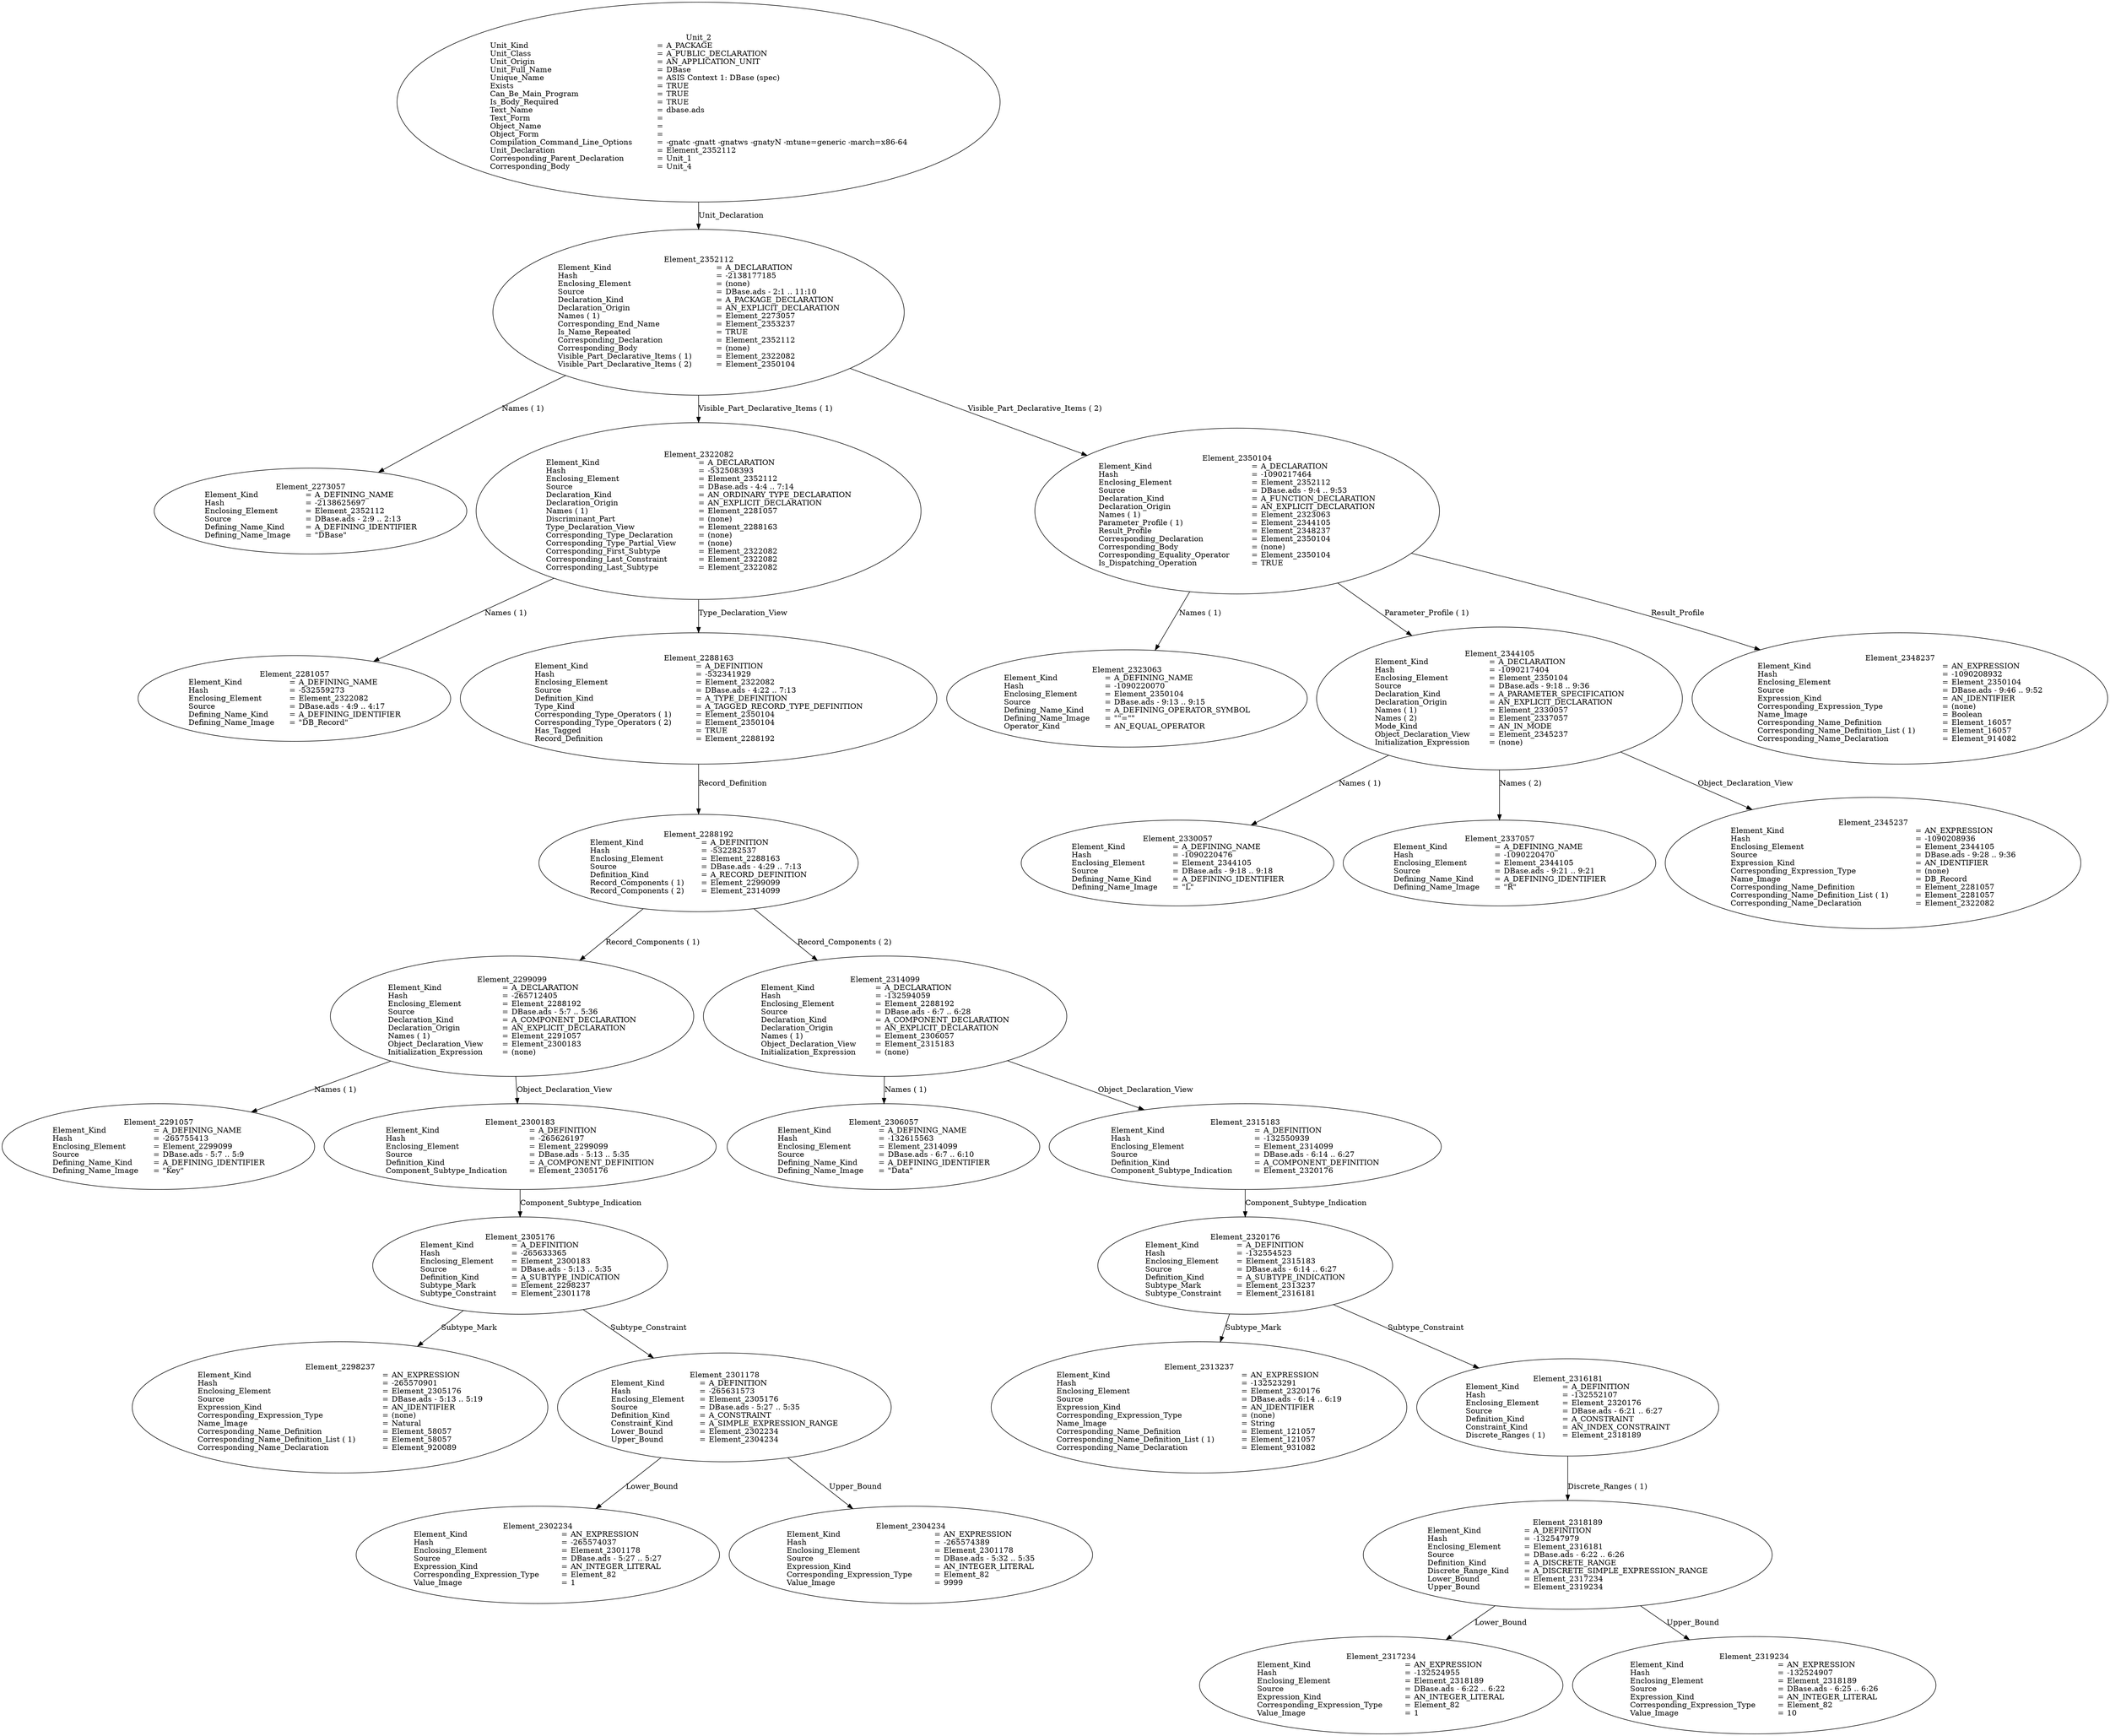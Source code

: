 digraph "dbase.adt" {
  Unit_2 -> Element_2352112
      [ label=Unit_Declaration ];
  Unit_2
      [ label=<<TABLE BORDER="0" CELLBORDER="0" CELLSPACING="0" CELLPADDING="0"> 
          <TR><TD COLSPAN="3">Unit_2</TD></TR>
          <TR><TD ALIGN="LEFT">Unit_Kind   </TD><TD> = </TD><TD ALIGN="LEFT">A_PACKAGE</TD></TR>
          <TR><TD ALIGN="LEFT">Unit_Class   </TD><TD> = </TD><TD ALIGN="LEFT">A_PUBLIC_DECLARATION</TD></TR>
          <TR><TD ALIGN="LEFT">Unit_Origin   </TD><TD> = </TD><TD ALIGN="LEFT">AN_APPLICATION_UNIT</TD></TR>
          <TR><TD ALIGN="LEFT">Unit_Full_Name    </TD><TD> = </TD><TD ALIGN="LEFT">DBase</TD></TR>
          <TR><TD ALIGN="LEFT">Unique_Name   </TD><TD> = </TD><TD ALIGN="LEFT">ASIS Context 1: DBase (spec)</TD></TR>
          <TR><TD ALIGN="LEFT">Exists  </TD><TD> = </TD><TD ALIGN="LEFT">TRUE</TD></TR>
          <TR><TD ALIGN="LEFT">Can_Be_Main_Program     </TD><TD> = </TD><TD ALIGN="LEFT">TRUE</TD></TR>
          <TR><TD ALIGN="LEFT">Is_Body_Required     </TD><TD> = </TD><TD ALIGN="LEFT">TRUE</TD></TR>
          <TR><TD ALIGN="LEFT">Text_Name   </TD><TD> = </TD><TD ALIGN="LEFT">dbase.ads</TD></TR>
          <TR><TD ALIGN="LEFT">Text_Form   </TD><TD> = </TD><TD ALIGN="LEFT"></TD></TR>
          <TR><TD ALIGN="LEFT">Object_Name   </TD><TD> = </TD><TD ALIGN="LEFT"></TD></TR>
          <TR><TD ALIGN="LEFT">Object_Form   </TD><TD> = </TD><TD ALIGN="LEFT"></TD></TR>
          <TR><TD ALIGN="LEFT">Compilation_Command_Line_Options         </TD><TD> = </TD><TD ALIGN="LEFT">-gnatc -gnatt -gnatws -gnatyN -mtune=generic -march=x86-64</TD></TR>
          <TR><TD ALIGN="LEFT">Unit_Declaration     </TD><TD> = </TD><TD ALIGN="LEFT">Element_2352112</TD></TR>
          <TR><TD ALIGN="LEFT">Corresponding_Parent_Declaration         </TD><TD> = </TD><TD ALIGN="LEFT">Unit_1</TD></TR>
          <TR><TD ALIGN="LEFT">Corresponding_Body     </TD><TD> = </TD><TD ALIGN="LEFT">Unit_4</TD></TR>
          </TABLE>> ];
  Element_2352112 -> Element_2273057
      [ label="Names ( 1)" ];
  Element_2352112 -> Element_2322082
      [ label="Visible_Part_Declarative_Items ( 1)" ];
  Element_2352112 -> Element_2350104
      [ label="Visible_Part_Declarative_Items ( 2)" ];
  Element_2352112
      [ label=<<TABLE BORDER="0" CELLBORDER="0" CELLSPACING="0" CELLPADDING="0"> 
          <TR><TD COLSPAN="3">Element_2352112</TD></TR>
          <TR><TD ALIGN="LEFT">Element_Kind    </TD><TD> = </TD><TD ALIGN="LEFT">A_DECLARATION</TD></TR>
          <TR><TD ALIGN="LEFT">Hash  </TD><TD> = </TD><TD ALIGN="LEFT">-2138177185</TD></TR>
          <TR><TD ALIGN="LEFT">Enclosing_Element     </TD><TD> = </TD><TD ALIGN="LEFT">(none)</TD></TR>
          <TR><TD ALIGN="LEFT">Source  </TD><TD> = </TD><TD ALIGN="LEFT">DBase.ads - 2:1 .. 11:10</TD></TR>
          <TR><TD ALIGN="LEFT">Declaration_Kind     </TD><TD> = </TD><TD ALIGN="LEFT">A_PACKAGE_DECLARATION</TD></TR>
          <TR><TD ALIGN="LEFT">Declaration_Origin     </TD><TD> = </TD><TD ALIGN="LEFT">AN_EXPLICIT_DECLARATION</TD></TR>
          <TR><TD ALIGN="LEFT">Names ( 1)   </TD><TD> = </TD><TD ALIGN="LEFT">Element_2273057</TD></TR>
          <TR><TD ALIGN="LEFT">Corresponding_End_Name      </TD><TD> = </TD><TD ALIGN="LEFT">Element_2353237</TD></TR>
          <TR><TD ALIGN="LEFT">Is_Name_Repeated     </TD><TD> = </TD><TD ALIGN="LEFT">TRUE</TD></TR>
          <TR><TD ALIGN="LEFT">Corresponding_Declaration       </TD><TD> = </TD><TD ALIGN="LEFT">Element_2352112</TD></TR>
          <TR><TD ALIGN="LEFT">Corresponding_Body     </TD><TD> = </TD><TD ALIGN="LEFT">(none)</TD></TR>
          <TR><TD ALIGN="LEFT">Visible_Part_Declarative_Items ( 1)         </TD><TD> = </TD><TD ALIGN="LEFT">Element_2322082</TD></TR>
          <TR><TD ALIGN="LEFT">Visible_Part_Declarative_Items ( 2)         </TD><TD> = </TD><TD ALIGN="LEFT">Element_2350104</TD></TR>
          </TABLE>> ];
  Element_2273057
      [ label=<<TABLE BORDER="0" CELLBORDER="0" CELLSPACING="0" CELLPADDING="0"> 
          <TR><TD COLSPAN="3">Element_2273057</TD></TR>
          <TR><TD ALIGN="LEFT">Element_Kind    </TD><TD> = </TD><TD ALIGN="LEFT">A_DEFINING_NAME</TD></TR>
          <TR><TD ALIGN="LEFT">Hash  </TD><TD> = </TD><TD ALIGN="LEFT">-2138625697</TD></TR>
          <TR><TD ALIGN="LEFT">Enclosing_Element     </TD><TD> = </TD><TD ALIGN="LEFT">Element_2352112</TD></TR>
          <TR><TD ALIGN="LEFT">Source  </TD><TD> = </TD><TD ALIGN="LEFT">DBase.ads - 2:9 .. 2:13</TD></TR>
          <TR><TD ALIGN="LEFT">Defining_Name_Kind     </TD><TD> = </TD><TD ALIGN="LEFT">A_DEFINING_IDENTIFIER</TD></TR>
          <TR><TD ALIGN="LEFT">Defining_Name_Image     </TD><TD> = </TD><TD ALIGN="LEFT">"DBase"</TD></TR>
          </TABLE>> ];
  Element_2322082 -> Element_2281057
      [ label="Names ( 1)" ];
  Element_2322082 -> Element_2288163
      [ label=Type_Declaration_View ];
  Element_2322082
      [ label=<<TABLE BORDER="0" CELLBORDER="0" CELLSPACING="0" CELLPADDING="0"> 
          <TR><TD COLSPAN="3">Element_2322082</TD></TR>
          <TR><TD ALIGN="LEFT">Element_Kind    </TD><TD> = </TD><TD ALIGN="LEFT">A_DECLARATION</TD></TR>
          <TR><TD ALIGN="LEFT">Hash  </TD><TD> = </TD><TD ALIGN="LEFT">-532508393</TD></TR>
          <TR><TD ALIGN="LEFT">Enclosing_Element     </TD><TD> = </TD><TD ALIGN="LEFT">Element_2352112</TD></TR>
          <TR><TD ALIGN="LEFT">Source  </TD><TD> = </TD><TD ALIGN="LEFT">DBase.ads - 4:4 .. 7:14</TD></TR>
          <TR><TD ALIGN="LEFT">Declaration_Kind     </TD><TD> = </TD><TD ALIGN="LEFT">AN_ORDINARY_TYPE_DECLARATION</TD></TR>
          <TR><TD ALIGN="LEFT">Declaration_Origin     </TD><TD> = </TD><TD ALIGN="LEFT">AN_EXPLICIT_DECLARATION</TD></TR>
          <TR><TD ALIGN="LEFT">Names ( 1)   </TD><TD> = </TD><TD ALIGN="LEFT">Element_2281057</TD></TR>
          <TR><TD ALIGN="LEFT">Discriminant_Part     </TD><TD> = </TD><TD ALIGN="LEFT">(none)</TD></TR>
          <TR><TD ALIGN="LEFT">Type_Declaration_View      </TD><TD> = </TD><TD ALIGN="LEFT">Element_2288163</TD></TR>
          <TR><TD ALIGN="LEFT">Corresponding_Type_Declaration        </TD><TD> = </TD><TD ALIGN="LEFT">(none)</TD></TR>
          <TR><TD ALIGN="LEFT">Corresponding_Type_Partial_View        </TD><TD> = </TD><TD ALIGN="LEFT">(none)</TD></TR>
          <TR><TD ALIGN="LEFT">Corresponding_First_Subtype       </TD><TD> = </TD><TD ALIGN="LEFT">Element_2322082</TD></TR>
          <TR><TD ALIGN="LEFT">Corresponding_Last_Constraint        </TD><TD> = </TD><TD ALIGN="LEFT">Element_2322082</TD></TR>
          <TR><TD ALIGN="LEFT">Corresponding_Last_Subtype       </TD><TD> = </TD><TD ALIGN="LEFT">Element_2322082</TD></TR>
          </TABLE>> ];
  Element_2281057
      [ label=<<TABLE BORDER="0" CELLBORDER="0" CELLSPACING="0" CELLPADDING="0"> 
          <TR><TD COLSPAN="3">Element_2281057</TD></TR>
          <TR><TD ALIGN="LEFT">Element_Kind    </TD><TD> = </TD><TD ALIGN="LEFT">A_DEFINING_NAME</TD></TR>
          <TR><TD ALIGN="LEFT">Hash  </TD><TD> = </TD><TD ALIGN="LEFT">-532559273</TD></TR>
          <TR><TD ALIGN="LEFT">Enclosing_Element     </TD><TD> = </TD><TD ALIGN="LEFT">Element_2322082</TD></TR>
          <TR><TD ALIGN="LEFT">Source  </TD><TD> = </TD><TD ALIGN="LEFT">DBase.ads - 4:9 .. 4:17</TD></TR>
          <TR><TD ALIGN="LEFT">Defining_Name_Kind     </TD><TD> = </TD><TD ALIGN="LEFT">A_DEFINING_IDENTIFIER</TD></TR>
          <TR><TD ALIGN="LEFT">Defining_Name_Image     </TD><TD> = </TD><TD ALIGN="LEFT">"DB_Record"</TD></TR>
          </TABLE>> ];
  Element_2288163 -> Element_2288192
      [ label=Record_Definition ];
  Element_2288163
      [ label=<<TABLE BORDER="0" CELLBORDER="0" CELLSPACING="0" CELLPADDING="0"> 
          <TR><TD COLSPAN="3">Element_2288163</TD></TR>
          <TR><TD ALIGN="LEFT">Element_Kind    </TD><TD> = </TD><TD ALIGN="LEFT">A_DEFINITION</TD></TR>
          <TR><TD ALIGN="LEFT">Hash  </TD><TD> = </TD><TD ALIGN="LEFT">-532341929</TD></TR>
          <TR><TD ALIGN="LEFT">Enclosing_Element     </TD><TD> = </TD><TD ALIGN="LEFT">Element_2322082</TD></TR>
          <TR><TD ALIGN="LEFT">Source  </TD><TD> = </TD><TD ALIGN="LEFT">DBase.ads - 4:22 .. 7:13</TD></TR>
          <TR><TD ALIGN="LEFT">Definition_Kind    </TD><TD> = </TD><TD ALIGN="LEFT">A_TYPE_DEFINITION</TD></TR>
          <TR><TD ALIGN="LEFT">Type_Kind   </TD><TD> = </TD><TD ALIGN="LEFT">A_TAGGED_RECORD_TYPE_DEFINITION</TD></TR>
          <TR><TD ALIGN="LEFT">Corresponding_Type_Operators ( 1)         </TD><TD> = </TD><TD ALIGN="LEFT">Element_2350104</TD></TR>
          <TR><TD ALIGN="LEFT">Corresponding_Type_Operators ( 2)         </TD><TD> = </TD><TD ALIGN="LEFT">Element_2350104</TD></TR>
          <TR><TD ALIGN="LEFT">Has_Tagged   </TD><TD> = </TD><TD ALIGN="LEFT">TRUE</TD></TR>
          <TR><TD ALIGN="LEFT">Record_Definition     </TD><TD> = </TD><TD ALIGN="LEFT">Element_2288192</TD></TR>
          </TABLE>> ];
  Element_2288192 -> Element_2299099
      [ label="Record_Components ( 1)" ];
  Element_2288192 -> Element_2314099
      [ label="Record_Components ( 2)" ];
  Element_2288192
      [ label=<<TABLE BORDER="0" CELLBORDER="0" CELLSPACING="0" CELLPADDING="0"> 
          <TR><TD COLSPAN="3">Element_2288192</TD></TR>
          <TR><TD ALIGN="LEFT">Element_Kind    </TD><TD> = </TD><TD ALIGN="LEFT">A_DEFINITION</TD></TR>
          <TR><TD ALIGN="LEFT">Hash  </TD><TD> = </TD><TD ALIGN="LEFT">-532282537</TD></TR>
          <TR><TD ALIGN="LEFT">Enclosing_Element     </TD><TD> = </TD><TD ALIGN="LEFT">Element_2288163</TD></TR>
          <TR><TD ALIGN="LEFT">Source  </TD><TD> = </TD><TD ALIGN="LEFT">DBase.ads - 4:29 .. 7:13</TD></TR>
          <TR><TD ALIGN="LEFT">Definition_Kind    </TD><TD> = </TD><TD ALIGN="LEFT">A_RECORD_DEFINITION</TD></TR>
          <TR><TD ALIGN="LEFT">Record_Components ( 1)      </TD><TD> = </TD><TD ALIGN="LEFT">Element_2299099</TD></TR>
          <TR><TD ALIGN="LEFT">Record_Components ( 2)      </TD><TD> = </TD><TD ALIGN="LEFT">Element_2314099</TD></TR>
          </TABLE>> ];
  Element_2299099 -> Element_2291057
      [ label="Names ( 1)" ];
  Element_2299099 -> Element_2300183
      [ label=Object_Declaration_View ];
  Element_2299099
      [ label=<<TABLE BORDER="0" CELLBORDER="0" CELLSPACING="0" CELLPADDING="0"> 
          <TR><TD COLSPAN="3">Element_2299099</TD></TR>
          <TR><TD ALIGN="LEFT">Element_Kind    </TD><TD> = </TD><TD ALIGN="LEFT">A_DECLARATION</TD></TR>
          <TR><TD ALIGN="LEFT">Hash  </TD><TD> = </TD><TD ALIGN="LEFT">-265712405</TD></TR>
          <TR><TD ALIGN="LEFT">Enclosing_Element     </TD><TD> = </TD><TD ALIGN="LEFT">Element_2288192</TD></TR>
          <TR><TD ALIGN="LEFT">Source  </TD><TD> = </TD><TD ALIGN="LEFT">DBase.ads - 5:7 .. 5:36</TD></TR>
          <TR><TD ALIGN="LEFT">Declaration_Kind     </TD><TD> = </TD><TD ALIGN="LEFT">A_COMPONENT_DECLARATION</TD></TR>
          <TR><TD ALIGN="LEFT">Declaration_Origin     </TD><TD> = </TD><TD ALIGN="LEFT">AN_EXPLICIT_DECLARATION</TD></TR>
          <TR><TD ALIGN="LEFT">Names ( 1)   </TD><TD> = </TD><TD ALIGN="LEFT">Element_2291057</TD></TR>
          <TR><TD ALIGN="LEFT">Object_Declaration_View      </TD><TD> = </TD><TD ALIGN="LEFT">Element_2300183</TD></TR>
          <TR><TD ALIGN="LEFT">Initialization_Expression       </TD><TD> = </TD><TD ALIGN="LEFT">(none)</TD></TR>
          </TABLE>> ];
  Element_2291057
      [ label=<<TABLE BORDER="0" CELLBORDER="0" CELLSPACING="0" CELLPADDING="0"> 
          <TR><TD COLSPAN="3">Element_2291057</TD></TR>
          <TR><TD ALIGN="LEFT">Element_Kind    </TD><TD> = </TD><TD ALIGN="LEFT">A_DEFINING_NAME</TD></TR>
          <TR><TD ALIGN="LEFT">Hash  </TD><TD> = </TD><TD ALIGN="LEFT">-265755413</TD></TR>
          <TR><TD ALIGN="LEFT">Enclosing_Element     </TD><TD> = </TD><TD ALIGN="LEFT">Element_2299099</TD></TR>
          <TR><TD ALIGN="LEFT">Source  </TD><TD> = </TD><TD ALIGN="LEFT">DBase.ads - 5:7 .. 5:9</TD></TR>
          <TR><TD ALIGN="LEFT">Defining_Name_Kind     </TD><TD> = </TD><TD ALIGN="LEFT">A_DEFINING_IDENTIFIER</TD></TR>
          <TR><TD ALIGN="LEFT">Defining_Name_Image     </TD><TD> = </TD><TD ALIGN="LEFT">"Key"</TD></TR>
          </TABLE>> ];
  Element_2300183 -> Element_2305176
      [ label=Component_Subtype_Indication ];
  Element_2300183
      [ label=<<TABLE BORDER="0" CELLBORDER="0" CELLSPACING="0" CELLPADDING="0"> 
          <TR><TD COLSPAN="3">Element_2300183</TD></TR>
          <TR><TD ALIGN="LEFT">Element_Kind    </TD><TD> = </TD><TD ALIGN="LEFT">A_DEFINITION</TD></TR>
          <TR><TD ALIGN="LEFT">Hash  </TD><TD> = </TD><TD ALIGN="LEFT">-265626197</TD></TR>
          <TR><TD ALIGN="LEFT">Enclosing_Element     </TD><TD> = </TD><TD ALIGN="LEFT">Element_2299099</TD></TR>
          <TR><TD ALIGN="LEFT">Source  </TD><TD> = </TD><TD ALIGN="LEFT">DBase.ads - 5:13 .. 5:35</TD></TR>
          <TR><TD ALIGN="LEFT">Definition_Kind    </TD><TD> = </TD><TD ALIGN="LEFT">A_COMPONENT_DEFINITION</TD></TR>
          <TR><TD ALIGN="LEFT">Component_Subtype_Indication        </TD><TD> = </TD><TD ALIGN="LEFT">Element_2305176</TD></TR>
          </TABLE>> ];
  Element_2305176 -> Element_2298237
      [ label=Subtype_Mark ];
  Element_2305176 -> Element_2301178
      [ label=Subtype_Constraint ];
  Element_2305176
      [ label=<<TABLE BORDER="0" CELLBORDER="0" CELLSPACING="0" CELLPADDING="0"> 
          <TR><TD COLSPAN="3">Element_2305176</TD></TR>
          <TR><TD ALIGN="LEFT">Element_Kind    </TD><TD> = </TD><TD ALIGN="LEFT">A_DEFINITION</TD></TR>
          <TR><TD ALIGN="LEFT">Hash  </TD><TD> = </TD><TD ALIGN="LEFT">-265633365</TD></TR>
          <TR><TD ALIGN="LEFT">Enclosing_Element     </TD><TD> = </TD><TD ALIGN="LEFT">Element_2300183</TD></TR>
          <TR><TD ALIGN="LEFT">Source  </TD><TD> = </TD><TD ALIGN="LEFT">DBase.ads - 5:13 .. 5:35</TD></TR>
          <TR><TD ALIGN="LEFT">Definition_Kind    </TD><TD> = </TD><TD ALIGN="LEFT">A_SUBTYPE_INDICATION</TD></TR>
          <TR><TD ALIGN="LEFT">Subtype_Mark    </TD><TD> = </TD><TD ALIGN="LEFT">Element_2298237</TD></TR>
          <TR><TD ALIGN="LEFT">Subtype_Constraint     </TD><TD> = </TD><TD ALIGN="LEFT">Element_2301178</TD></TR>
          </TABLE>> ];
  Element_2298237
      [ label=<<TABLE BORDER="0" CELLBORDER="0" CELLSPACING="0" CELLPADDING="0"> 
          <TR><TD COLSPAN="3">Element_2298237</TD></TR>
          <TR><TD ALIGN="LEFT">Element_Kind    </TD><TD> = </TD><TD ALIGN="LEFT">AN_EXPRESSION</TD></TR>
          <TR><TD ALIGN="LEFT">Hash  </TD><TD> = </TD><TD ALIGN="LEFT">-265570901</TD></TR>
          <TR><TD ALIGN="LEFT">Enclosing_Element     </TD><TD> = </TD><TD ALIGN="LEFT">Element_2305176</TD></TR>
          <TR><TD ALIGN="LEFT">Source  </TD><TD> = </TD><TD ALIGN="LEFT">DBase.ads - 5:13 .. 5:19</TD></TR>
          <TR><TD ALIGN="LEFT">Expression_Kind    </TD><TD> = </TD><TD ALIGN="LEFT">AN_IDENTIFIER</TD></TR>
          <TR><TD ALIGN="LEFT">Corresponding_Expression_Type        </TD><TD> = </TD><TD ALIGN="LEFT">(none)</TD></TR>
          <TR><TD ALIGN="LEFT">Name_Image   </TD><TD> = </TD><TD ALIGN="LEFT">Natural</TD></TR>
          <TR><TD ALIGN="LEFT">Corresponding_Name_Definition        </TD><TD> = </TD><TD ALIGN="LEFT">Element_58057</TD></TR>
          <TR><TD ALIGN="LEFT">Corresponding_Name_Definition_List ( 1)          </TD><TD> = </TD><TD ALIGN="LEFT">Element_58057</TD></TR>
          <TR><TD ALIGN="LEFT">Corresponding_Name_Declaration        </TD><TD> = </TD><TD ALIGN="LEFT">Element_920089</TD></TR>
          </TABLE>> ];
  Element_2301178 -> Element_2302234
      [ label=Lower_Bound ];
  Element_2301178 -> Element_2304234
      [ label=Upper_Bound ];
  Element_2301178
      [ label=<<TABLE BORDER="0" CELLBORDER="0" CELLSPACING="0" CELLPADDING="0"> 
          <TR><TD COLSPAN="3">Element_2301178</TD></TR>
          <TR><TD ALIGN="LEFT">Element_Kind    </TD><TD> = </TD><TD ALIGN="LEFT">A_DEFINITION</TD></TR>
          <TR><TD ALIGN="LEFT">Hash  </TD><TD> = </TD><TD ALIGN="LEFT">-265631573</TD></TR>
          <TR><TD ALIGN="LEFT">Enclosing_Element     </TD><TD> = </TD><TD ALIGN="LEFT">Element_2305176</TD></TR>
          <TR><TD ALIGN="LEFT">Source  </TD><TD> = </TD><TD ALIGN="LEFT">DBase.ads - 5:27 .. 5:35</TD></TR>
          <TR><TD ALIGN="LEFT">Definition_Kind    </TD><TD> = </TD><TD ALIGN="LEFT">A_CONSTRAINT</TD></TR>
          <TR><TD ALIGN="LEFT">Constraint_Kind    </TD><TD> = </TD><TD ALIGN="LEFT">A_SIMPLE_EXPRESSION_RANGE</TD></TR>
          <TR><TD ALIGN="LEFT">Lower_Bound   </TD><TD> = </TD><TD ALIGN="LEFT">Element_2302234</TD></TR>
          <TR><TD ALIGN="LEFT">Upper_Bound   </TD><TD> = </TD><TD ALIGN="LEFT">Element_2304234</TD></TR>
          </TABLE>> ];
  Element_2302234
      [ label=<<TABLE BORDER="0" CELLBORDER="0" CELLSPACING="0" CELLPADDING="0"> 
          <TR><TD COLSPAN="3">Element_2302234</TD></TR>
          <TR><TD ALIGN="LEFT">Element_Kind    </TD><TD> = </TD><TD ALIGN="LEFT">AN_EXPRESSION</TD></TR>
          <TR><TD ALIGN="LEFT">Hash  </TD><TD> = </TD><TD ALIGN="LEFT">-265574037</TD></TR>
          <TR><TD ALIGN="LEFT">Enclosing_Element     </TD><TD> = </TD><TD ALIGN="LEFT">Element_2301178</TD></TR>
          <TR><TD ALIGN="LEFT">Source  </TD><TD> = </TD><TD ALIGN="LEFT">DBase.ads - 5:27 .. 5:27</TD></TR>
          <TR><TD ALIGN="LEFT">Expression_Kind    </TD><TD> = </TD><TD ALIGN="LEFT">AN_INTEGER_LITERAL</TD></TR>
          <TR><TD ALIGN="LEFT">Corresponding_Expression_Type        </TD><TD> = </TD><TD ALIGN="LEFT">Element_82</TD></TR>
          <TR><TD ALIGN="LEFT">Value_Image   </TD><TD> = </TD><TD ALIGN="LEFT">1</TD></TR>
          </TABLE>> ];
  Element_2304234
      [ label=<<TABLE BORDER="0" CELLBORDER="0" CELLSPACING="0" CELLPADDING="0"> 
          <TR><TD COLSPAN="3">Element_2304234</TD></TR>
          <TR><TD ALIGN="LEFT">Element_Kind    </TD><TD> = </TD><TD ALIGN="LEFT">AN_EXPRESSION</TD></TR>
          <TR><TD ALIGN="LEFT">Hash  </TD><TD> = </TD><TD ALIGN="LEFT">-265574389</TD></TR>
          <TR><TD ALIGN="LEFT">Enclosing_Element     </TD><TD> = </TD><TD ALIGN="LEFT">Element_2301178</TD></TR>
          <TR><TD ALIGN="LEFT">Source  </TD><TD> = </TD><TD ALIGN="LEFT">DBase.ads - 5:32 .. 5:35</TD></TR>
          <TR><TD ALIGN="LEFT">Expression_Kind    </TD><TD> = </TD><TD ALIGN="LEFT">AN_INTEGER_LITERAL</TD></TR>
          <TR><TD ALIGN="LEFT">Corresponding_Expression_Type        </TD><TD> = </TD><TD ALIGN="LEFT">Element_82</TD></TR>
          <TR><TD ALIGN="LEFT">Value_Image   </TD><TD> = </TD><TD ALIGN="LEFT">9999</TD></TR>
          </TABLE>> ];
  Element_2314099 -> Element_2306057
      [ label="Names ( 1)" ];
  Element_2314099 -> Element_2315183
      [ label=Object_Declaration_View ];
  Element_2314099
      [ label=<<TABLE BORDER="0" CELLBORDER="0" CELLSPACING="0" CELLPADDING="0"> 
          <TR><TD COLSPAN="3">Element_2314099</TD></TR>
          <TR><TD ALIGN="LEFT">Element_Kind    </TD><TD> = </TD><TD ALIGN="LEFT">A_DECLARATION</TD></TR>
          <TR><TD ALIGN="LEFT">Hash  </TD><TD> = </TD><TD ALIGN="LEFT">-132594059</TD></TR>
          <TR><TD ALIGN="LEFT">Enclosing_Element     </TD><TD> = </TD><TD ALIGN="LEFT">Element_2288192</TD></TR>
          <TR><TD ALIGN="LEFT">Source  </TD><TD> = </TD><TD ALIGN="LEFT">DBase.ads - 6:7 .. 6:28</TD></TR>
          <TR><TD ALIGN="LEFT">Declaration_Kind     </TD><TD> = </TD><TD ALIGN="LEFT">A_COMPONENT_DECLARATION</TD></TR>
          <TR><TD ALIGN="LEFT">Declaration_Origin     </TD><TD> = </TD><TD ALIGN="LEFT">AN_EXPLICIT_DECLARATION</TD></TR>
          <TR><TD ALIGN="LEFT">Names ( 1)   </TD><TD> = </TD><TD ALIGN="LEFT">Element_2306057</TD></TR>
          <TR><TD ALIGN="LEFT">Object_Declaration_View      </TD><TD> = </TD><TD ALIGN="LEFT">Element_2315183</TD></TR>
          <TR><TD ALIGN="LEFT">Initialization_Expression       </TD><TD> = </TD><TD ALIGN="LEFT">(none)</TD></TR>
          </TABLE>> ];
  Element_2306057
      [ label=<<TABLE BORDER="0" CELLBORDER="0" CELLSPACING="0" CELLPADDING="0"> 
          <TR><TD COLSPAN="3">Element_2306057</TD></TR>
          <TR><TD ALIGN="LEFT">Element_Kind    </TD><TD> = </TD><TD ALIGN="LEFT">A_DEFINING_NAME</TD></TR>
          <TR><TD ALIGN="LEFT">Hash  </TD><TD> = </TD><TD ALIGN="LEFT">-132615563</TD></TR>
          <TR><TD ALIGN="LEFT">Enclosing_Element     </TD><TD> = </TD><TD ALIGN="LEFT">Element_2314099</TD></TR>
          <TR><TD ALIGN="LEFT">Source  </TD><TD> = </TD><TD ALIGN="LEFT">DBase.ads - 6:7 .. 6:10</TD></TR>
          <TR><TD ALIGN="LEFT">Defining_Name_Kind     </TD><TD> = </TD><TD ALIGN="LEFT">A_DEFINING_IDENTIFIER</TD></TR>
          <TR><TD ALIGN="LEFT">Defining_Name_Image     </TD><TD> = </TD><TD ALIGN="LEFT">"Data"</TD></TR>
          </TABLE>> ];
  Element_2315183 -> Element_2320176
      [ label=Component_Subtype_Indication ];
  Element_2315183
      [ label=<<TABLE BORDER="0" CELLBORDER="0" CELLSPACING="0" CELLPADDING="0"> 
          <TR><TD COLSPAN="3">Element_2315183</TD></TR>
          <TR><TD ALIGN="LEFT">Element_Kind    </TD><TD> = </TD><TD ALIGN="LEFT">A_DEFINITION</TD></TR>
          <TR><TD ALIGN="LEFT">Hash  </TD><TD> = </TD><TD ALIGN="LEFT">-132550939</TD></TR>
          <TR><TD ALIGN="LEFT">Enclosing_Element     </TD><TD> = </TD><TD ALIGN="LEFT">Element_2314099</TD></TR>
          <TR><TD ALIGN="LEFT">Source  </TD><TD> = </TD><TD ALIGN="LEFT">DBase.ads - 6:14 .. 6:27</TD></TR>
          <TR><TD ALIGN="LEFT">Definition_Kind    </TD><TD> = </TD><TD ALIGN="LEFT">A_COMPONENT_DEFINITION</TD></TR>
          <TR><TD ALIGN="LEFT">Component_Subtype_Indication        </TD><TD> = </TD><TD ALIGN="LEFT">Element_2320176</TD></TR>
          </TABLE>> ];
  Element_2320176 -> Element_2313237
      [ label=Subtype_Mark ];
  Element_2320176 -> Element_2316181
      [ label=Subtype_Constraint ];
  Element_2320176
      [ label=<<TABLE BORDER="0" CELLBORDER="0" CELLSPACING="0" CELLPADDING="0"> 
          <TR><TD COLSPAN="3">Element_2320176</TD></TR>
          <TR><TD ALIGN="LEFT">Element_Kind    </TD><TD> = </TD><TD ALIGN="LEFT">A_DEFINITION</TD></TR>
          <TR><TD ALIGN="LEFT">Hash  </TD><TD> = </TD><TD ALIGN="LEFT">-132554523</TD></TR>
          <TR><TD ALIGN="LEFT">Enclosing_Element     </TD><TD> = </TD><TD ALIGN="LEFT">Element_2315183</TD></TR>
          <TR><TD ALIGN="LEFT">Source  </TD><TD> = </TD><TD ALIGN="LEFT">DBase.ads - 6:14 .. 6:27</TD></TR>
          <TR><TD ALIGN="LEFT">Definition_Kind    </TD><TD> = </TD><TD ALIGN="LEFT">A_SUBTYPE_INDICATION</TD></TR>
          <TR><TD ALIGN="LEFT">Subtype_Mark    </TD><TD> = </TD><TD ALIGN="LEFT">Element_2313237</TD></TR>
          <TR><TD ALIGN="LEFT">Subtype_Constraint     </TD><TD> = </TD><TD ALIGN="LEFT">Element_2316181</TD></TR>
          </TABLE>> ];
  Element_2313237
      [ label=<<TABLE BORDER="0" CELLBORDER="0" CELLSPACING="0" CELLPADDING="0"> 
          <TR><TD COLSPAN="3">Element_2313237</TD></TR>
          <TR><TD ALIGN="LEFT">Element_Kind    </TD><TD> = </TD><TD ALIGN="LEFT">AN_EXPRESSION</TD></TR>
          <TR><TD ALIGN="LEFT">Hash  </TD><TD> = </TD><TD ALIGN="LEFT">-132523291</TD></TR>
          <TR><TD ALIGN="LEFT">Enclosing_Element     </TD><TD> = </TD><TD ALIGN="LEFT">Element_2320176</TD></TR>
          <TR><TD ALIGN="LEFT">Source  </TD><TD> = </TD><TD ALIGN="LEFT">DBase.ads - 6:14 .. 6:19</TD></TR>
          <TR><TD ALIGN="LEFT">Expression_Kind    </TD><TD> = </TD><TD ALIGN="LEFT">AN_IDENTIFIER</TD></TR>
          <TR><TD ALIGN="LEFT">Corresponding_Expression_Type        </TD><TD> = </TD><TD ALIGN="LEFT">(none)</TD></TR>
          <TR><TD ALIGN="LEFT">Name_Image   </TD><TD> = </TD><TD ALIGN="LEFT">String</TD></TR>
          <TR><TD ALIGN="LEFT">Corresponding_Name_Definition        </TD><TD> = </TD><TD ALIGN="LEFT">Element_121057</TD></TR>
          <TR><TD ALIGN="LEFT">Corresponding_Name_Definition_List ( 1)          </TD><TD> = </TD><TD ALIGN="LEFT">Element_121057</TD></TR>
          <TR><TD ALIGN="LEFT">Corresponding_Name_Declaration        </TD><TD> = </TD><TD ALIGN="LEFT">Element_931082</TD></TR>
          </TABLE>> ];
  Element_2316181 -> Element_2318189
      [ label="Discrete_Ranges ( 1)" ];
  Element_2316181
      [ label=<<TABLE BORDER="0" CELLBORDER="0" CELLSPACING="0" CELLPADDING="0"> 
          <TR><TD COLSPAN="3">Element_2316181</TD></TR>
          <TR><TD ALIGN="LEFT">Element_Kind    </TD><TD> = </TD><TD ALIGN="LEFT">A_DEFINITION</TD></TR>
          <TR><TD ALIGN="LEFT">Hash  </TD><TD> = </TD><TD ALIGN="LEFT">-132552107</TD></TR>
          <TR><TD ALIGN="LEFT">Enclosing_Element     </TD><TD> = </TD><TD ALIGN="LEFT">Element_2320176</TD></TR>
          <TR><TD ALIGN="LEFT">Source  </TD><TD> = </TD><TD ALIGN="LEFT">DBase.ads - 6:21 .. 6:27</TD></TR>
          <TR><TD ALIGN="LEFT">Definition_Kind    </TD><TD> = </TD><TD ALIGN="LEFT">A_CONSTRAINT</TD></TR>
          <TR><TD ALIGN="LEFT">Constraint_Kind    </TD><TD> = </TD><TD ALIGN="LEFT">AN_INDEX_CONSTRAINT</TD></TR>
          <TR><TD ALIGN="LEFT">Discrete_Ranges ( 1)      </TD><TD> = </TD><TD ALIGN="LEFT">Element_2318189</TD></TR>
          </TABLE>> ];
  Element_2318189 -> Element_2317234
      [ label=Lower_Bound ];
  Element_2318189 -> Element_2319234
      [ label=Upper_Bound ];
  Element_2318189
      [ label=<<TABLE BORDER="0" CELLBORDER="0" CELLSPACING="0" CELLPADDING="0"> 
          <TR><TD COLSPAN="3">Element_2318189</TD></TR>
          <TR><TD ALIGN="LEFT">Element_Kind    </TD><TD> = </TD><TD ALIGN="LEFT">A_DEFINITION</TD></TR>
          <TR><TD ALIGN="LEFT">Hash  </TD><TD> = </TD><TD ALIGN="LEFT">-132547979</TD></TR>
          <TR><TD ALIGN="LEFT">Enclosing_Element     </TD><TD> = </TD><TD ALIGN="LEFT">Element_2316181</TD></TR>
          <TR><TD ALIGN="LEFT">Source  </TD><TD> = </TD><TD ALIGN="LEFT">DBase.ads - 6:22 .. 6:26</TD></TR>
          <TR><TD ALIGN="LEFT">Definition_Kind    </TD><TD> = </TD><TD ALIGN="LEFT">A_DISCRETE_RANGE</TD></TR>
          <TR><TD ALIGN="LEFT">Discrete_Range_Kind     </TD><TD> = </TD><TD ALIGN="LEFT">A_DISCRETE_SIMPLE_EXPRESSION_RANGE</TD></TR>
          <TR><TD ALIGN="LEFT">Lower_Bound   </TD><TD> = </TD><TD ALIGN="LEFT">Element_2317234</TD></TR>
          <TR><TD ALIGN="LEFT">Upper_Bound   </TD><TD> = </TD><TD ALIGN="LEFT">Element_2319234</TD></TR>
          </TABLE>> ];
  Element_2317234
      [ label=<<TABLE BORDER="0" CELLBORDER="0" CELLSPACING="0" CELLPADDING="0"> 
          <TR><TD COLSPAN="3">Element_2317234</TD></TR>
          <TR><TD ALIGN="LEFT">Element_Kind    </TD><TD> = </TD><TD ALIGN="LEFT">AN_EXPRESSION</TD></TR>
          <TR><TD ALIGN="LEFT">Hash  </TD><TD> = </TD><TD ALIGN="LEFT">-132524955</TD></TR>
          <TR><TD ALIGN="LEFT">Enclosing_Element     </TD><TD> = </TD><TD ALIGN="LEFT">Element_2318189</TD></TR>
          <TR><TD ALIGN="LEFT">Source  </TD><TD> = </TD><TD ALIGN="LEFT">DBase.ads - 6:22 .. 6:22</TD></TR>
          <TR><TD ALIGN="LEFT">Expression_Kind    </TD><TD> = </TD><TD ALIGN="LEFT">AN_INTEGER_LITERAL</TD></TR>
          <TR><TD ALIGN="LEFT">Corresponding_Expression_Type        </TD><TD> = </TD><TD ALIGN="LEFT">Element_82</TD></TR>
          <TR><TD ALIGN="LEFT">Value_Image   </TD><TD> = </TD><TD ALIGN="LEFT">1</TD></TR>
          </TABLE>> ];
  Element_2319234
      [ label=<<TABLE BORDER="0" CELLBORDER="0" CELLSPACING="0" CELLPADDING="0"> 
          <TR><TD COLSPAN="3">Element_2319234</TD></TR>
          <TR><TD ALIGN="LEFT">Element_Kind    </TD><TD> = </TD><TD ALIGN="LEFT">AN_EXPRESSION</TD></TR>
          <TR><TD ALIGN="LEFT">Hash  </TD><TD> = </TD><TD ALIGN="LEFT">-132524907</TD></TR>
          <TR><TD ALIGN="LEFT">Enclosing_Element     </TD><TD> = </TD><TD ALIGN="LEFT">Element_2318189</TD></TR>
          <TR><TD ALIGN="LEFT">Source  </TD><TD> = </TD><TD ALIGN="LEFT">DBase.ads - 6:25 .. 6:26</TD></TR>
          <TR><TD ALIGN="LEFT">Expression_Kind    </TD><TD> = </TD><TD ALIGN="LEFT">AN_INTEGER_LITERAL</TD></TR>
          <TR><TD ALIGN="LEFT">Corresponding_Expression_Type        </TD><TD> = </TD><TD ALIGN="LEFT">Element_82</TD></TR>
          <TR><TD ALIGN="LEFT">Value_Image   </TD><TD> = </TD><TD ALIGN="LEFT">10</TD></TR>
          </TABLE>> ];
  Element_2350104 -> Element_2323063
      [ label="Names ( 1)" ];
  Element_2350104 -> Element_2344105
      [ label="Parameter_Profile ( 1)" ];
  Element_2350104 -> Element_2348237
      [ label=Result_Profile ];
  Element_2350104
      [ label=<<TABLE BORDER="0" CELLBORDER="0" CELLSPACING="0" CELLPADDING="0"> 
          <TR><TD COLSPAN="3">Element_2350104</TD></TR>
          <TR><TD ALIGN="LEFT">Element_Kind    </TD><TD> = </TD><TD ALIGN="LEFT">A_DECLARATION</TD></TR>
          <TR><TD ALIGN="LEFT">Hash  </TD><TD> = </TD><TD ALIGN="LEFT">-1090217464</TD></TR>
          <TR><TD ALIGN="LEFT">Enclosing_Element     </TD><TD> = </TD><TD ALIGN="LEFT">Element_2352112</TD></TR>
          <TR><TD ALIGN="LEFT">Source  </TD><TD> = </TD><TD ALIGN="LEFT">DBase.ads - 9:4 .. 9:53</TD></TR>
          <TR><TD ALIGN="LEFT">Declaration_Kind     </TD><TD> = </TD><TD ALIGN="LEFT">A_FUNCTION_DECLARATION</TD></TR>
          <TR><TD ALIGN="LEFT">Declaration_Origin     </TD><TD> = </TD><TD ALIGN="LEFT">AN_EXPLICIT_DECLARATION</TD></TR>
          <TR><TD ALIGN="LEFT">Names ( 1)   </TD><TD> = </TD><TD ALIGN="LEFT">Element_2323063</TD></TR>
          <TR><TD ALIGN="LEFT">Parameter_Profile ( 1)      </TD><TD> = </TD><TD ALIGN="LEFT">Element_2344105</TD></TR>
          <TR><TD ALIGN="LEFT">Result_Profile    </TD><TD> = </TD><TD ALIGN="LEFT">Element_2348237</TD></TR>
          <TR><TD ALIGN="LEFT">Corresponding_Declaration       </TD><TD> = </TD><TD ALIGN="LEFT">Element_2350104</TD></TR>
          <TR><TD ALIGN="LEFT">Corresponding_Body     </TD><TD> = </TD><TD ALIGN="LEFT">(none)</TD></TR>
          <TR><TD ALIGN="LEFT">Corresponding_Equality_Operator        </TD><TD> = </TD><TD ALIGN="LEFT">Element_2350104</TD></TR>
          <TR><TD ALIGN="LEFT">Is_Dispatching_Operation       </TD><TD> = </TD><TD ALIGN="LEFT">TRUE</TD></TR>
          </TABLE>> ];
  Element_2323063
      [ label=<<TABLE BORDER="0" CELLBORDER="0" CELLSPACING="0" CELLPADDING="0"> 
          <TR><TD COLSPAN="3">Element_2323063</TD></TR>
          <TR><TD ALIGN="LEFT">Element_Kind    </TD><TD> = </TD><TD ALIGN="LEFT">A_DEFINING_NAME</TD></TR>
          <TR><TD ALIGN="LEFT">Hash  </TD><TD> = </TD><TD ALIGN="LEFT">-1090220070</TD></TR>
          <TR><TD ALIGN="LEFT">Enclosing_Element     </TD><TD> = </TD><TD ALIGN="LEFT">Element_2350104</TD></TR>
          <TR><TD ALIGN="LEFT">Source  </TD><TD> = </TD><TD ALIGN="LEFT">DBase.ads - 9:13 .. 9:15</TD></TR>
          <TR><TD ALIGN="LEFT">Defining_Name_Kind     </TD><TD> = </TD><TD ALIGN="LEFT">A_DEFINING_OPERATOR_SYMBOL</TD></TR>
          <TR><TD ALIGN="LEFT">Defining_Name_Image     </TD><TD> = </TD><TD ALIGN="LEFT">""=""</TD></TR>
          <TR><TD ALIGN="LEFT">Operator_Kind    </TD><TD> = </TD><TD ALIGN="LEFT">AN_EQUAL_OPERATOR</TD></TR>
          </TABLE>> ];
  Element_2344105 -> Element_2330057
      [ label="Names ( 1)" ];
  Element_2344105 -> Element_2337057
      [ label="Names ( 2)" ];
  Element_2344105 -> Element_2345237
      [ label=Object_Declaration_View ];
  Element_2344105
      [ label=<<TABLE BORDER="0" CELLBORDER="0" CELLSPACING="0" CELLPADDING="0"> 
          <TR><TD COLSPAN="3">Element_2344105</TD></TR>
          <TR><TD ALIGN="LEFT">Element_Kind    </TD><TD> = </TD><TD ALIGN="LEFT">A_DECLARATION</TD></TR>
          <TR><TD ALIGN="LEFT">Hash  </TD><TD> = </TD><TD ALIGN="LEFT">-1090217404</TD></TR>
          <TR><TD ALIGN="LEFT">Enclosing_Element     </TD><TD> = </TD><TD ALIGN="LEFT">Element_2350104</TD></TR>
          <TR><TD ALIGN="LEFT">Source  </TD><TD> = </TD><TD ALIGN="LEFT">DBase.ads - 9:18 .. 9:36</TD></TR>
          <TR><TD ALIGN="LEFT">Declaration_Kind     </TD><TD> = </TD><TD ALIGN="LEFT">A_PARAMETER_SPECIFICATION</TD></TR>
          <TR><TD ALIGN="LEFT">Declaration_Origin     </TD><TD> = </TD><TD ALIGN="LEFT">AN_EXPLICIT_DECLARATION</TD></TR>
          <TR><TD ALIGN="LEFT">Names ( 1)   </TD><TD> = </TD><TD ALIGN="LEFT">Element_2330057</TD></TR>
          <TR><TD ALIGN="LEFT">Names ( 2)   </TD><TD> = </TD><TD ALIGN="LEFT">Element_2337057</TD></TR>
          <TR><TD ALIGN="LEFT">Mode_Kind   </TD><TD> = </TD><TD ALIGN="LEFT">AN_IN_MODE</TD></TR>
          <TR><TD ALIGN="LEFT">Object_Declaration_View      </TD><TD> = </TD><TD ALIGN="LEFT">Element_2345237</TD></TR>
          <TR><TD ALIGN="LEFT">Initialization_Expression       </TD><TD> = </TD><TD ALIGN="LEFT">(none)</TD></TR>
          </TABLE>> ];
  Element_2330057
      [ label=<<TABLE BORDER="0" CELLBORDER="0" CELLSPACING="0" CELLPADDING="0"> 
          <TR><TD COLSPAN="3">Element_2330057</TD></TR>
          <TR><TD ALIGN="LEFT">Element_Kind    </TD><TD> = </TD><TD ALIGN="LEFT">A_DEFINING_NAME</TD></TR>
          <TR><TD ALIGN="LEFT">Hash  </TD><TD> = </TD><TD ALIGN="LEFT">-1090220476</TD></TR>
          <TR><TD ALIGN="LEFT">Enclosing_Element     </TD><TD> = </TD><TD ALIGN="LEFT">Element_2344105</TD></TR>
          <TR><TD ALIGN="LEFT">Source  </TD><TD> = </TD><TD ALIGN="LEFT">DBase.ads - 9:18 .. 9:18</TD></TR>
          <TR><TD ALIGN="LEFT">Defining_Name_Kind     </TD><TD> = </TD><TD ALIGN="LEFT">A_DEFINING_IDENTIFIER</TD></TR>
          <TR><TD ALIGN="LEFT">Defining_Name_Image     </TD><TD> = </TD><TD ALIGN="LEFT">"L"</TD></TR>
          </TABLE>> ];
  Element_2337057
      [ label=<<TABLE BORDER="0" CELLBORDER="0" CELLSPACING="0" CELLPADDING="0"> 
          <TR><TD COLSPAN="3">Element_2337057</TD></TR>
          <TR><TD ALIGN="LEFT">Element_Kind    </TD><TD> = </TD><TD ALIGN="LEFT">A_DEFINING_NAME</TD></TR>
          <TR><TD ALIGN="LEFT">Hash  </TD><TD> = </TD><TD ALIGN="LEFT">-1090220470</TD></TR>
          <TR><TD ALIGN="LEFT">Enclosing_Element     </TD><TD> = </TD><TD ALIGN="LEFT">Element_2344105</TD></TR>
          <TR><TD ALIGN="LEFT">Source  </TD><TD> = </TD><TD ALIGN="LEFT">DBase.ads - 9:21 .. 9:21</TD></TR>
          <TR><TD ALIGN="LEFT">Defining_Name_Kind     </TD><TD> = </TD><TD ALIGN="LEFT">A_DEFINING_IDENTIFIER</TD></TR>
          <TR><TD ALIGN="LEFT">Defining_Name_Image     </TD><TD> = </TD><TD ALIGN="LEFT">"R"</TD></TR>
          </TABLE>> ];
  Element_2345237
      [ label=<<TABLE BORDER="0" CELLBORDER="0" CELLSPACING="0" CELLPADDING="0"> 
          <TR><TD COLSPAN="3">Element_2345237</TD></TR>
          <TR><TD ALIGN="LEFT">Element_Kind    </TD><TD> = </TD><TD ALIGN="LEFT">AN_EXPRESSION</TD></TR>
          <TR><TD ALIGN="LEFT">Hash  </TD><TD> = </TD><TD ALIGN="LEFT">-1090208936</TD></TR>
          <TR><TD ALIGN="LEFT">Enclosing_Element     </TD><TD> = </TD><TD ALIGN="LEFT">Element_2344105</TD></TR>
          <TR><TD ALIGN="LEFT">Source  </TD><TD> = </TD><TD ALIGN="LEFT">DBase.ads - 9:28 .. 9:36</TD></TR>
          <TR><TD ALIGN="LEFT">Expression_Kind    </TD><TD> = </TD><TD ALIGN="LEFT">AN_IDENTIFIER</TD></TR>
          <TR><TD ALIGN="LEFT">Corresponding_Expression_Type        </TD><TD> = </TD><TD ALIGN="LEFT">(none)</TD></TR>
          <TR><TD ALIGN="LEFT">Name_Image   </TD><TD> = </TD><TD ALIGN="LEFT">DB_Record</TD></TR>
          <TR><TD ALIGN="LEFT">Corresponding_Name_Definition        </TD><TD> = </TD><TD ALIGN="LEFT">Element_2281057</TD></TR>
          <TR><TD ALIGN="LEFT">Corresponding_Name_Definition_List ( 1)          </TD><TD> = </TD><TD ALIGN="LEFT">Element_2281057</TD></TR>
          <TR><TD ALIGN="LEFT">Corresponding_Name_Declaration        </TD><TD> = </TD><TD ALIGN="LEFT">Element_2322082</TD></TR>
          </TABLE>> ];
  Element_2348237
      [ label=<<TABLE BORDER="0" CELLBORDER="0" CELLSPACING="0" CELLPADDING="0"> 
          <TR><TD COLSPAN="3">Element_2348237</TD></TR>
          <TR><TD ALIGN="LEFT">Element_Kind    </TD><TD> = </TD><TD ALIGN="LEFT">AN_EXPRESSION</TD></TR>
          <TR><TD ALIGN="LEFT">Hash  </TD><TD> = </TD><TD ALIGN="LEFT">-1090208932</TD></TR>
          <TR><TD ALIGN="LEFT">Enclosing_Element     </TD><TD> = </TD><TD ALIGN="LEFT">Element_2350104</TD></TR>
          <TR><TD ALIGN="LEFT">Source  </TD><TD> = </TD><TD ALIGN="LEFT">DBase.ads - 9:46 .. 9:52</TD></TR>
          <TR><TD ALIGN="LEFT">Expression_Kind    </TD><TD> = </TD><TD ALIGN="LEFT">AN_IDENTIFIER</TD></TR>
          <TR><TD ALIGN="LEFT">Corresponding_Expression_Type        </TD><TD> = </TD><TD ALIGN="LEFT">(none)</TD></TR>
          <TR><TD ALIGN="LEFT">Name_Image   </TD><TD> = </TD><TD ALIGN="LEFT">Boolean</TD></TR>
          <TR><TD ALIGN="LEFT">Corresponding_Name_Definition        </TD><TD> = </TD><TD ALIGN="LEFT">Element_16057</TD></TR>
          <TR><TD ALIGN="LEFT">Corresponding_Name_Definition_List ( 1)          </TD><TD> = </TD><TD ALIGN="LEFT">Element_16057</TD></TR>
          <TR><TD ALIGN="LEFT">Corresponding_Name_Declaration        </TD><TD> = </TD><TD ALIGN="LEFT">Element_914082</TD></TR>
          </TABLE>> ]
}
